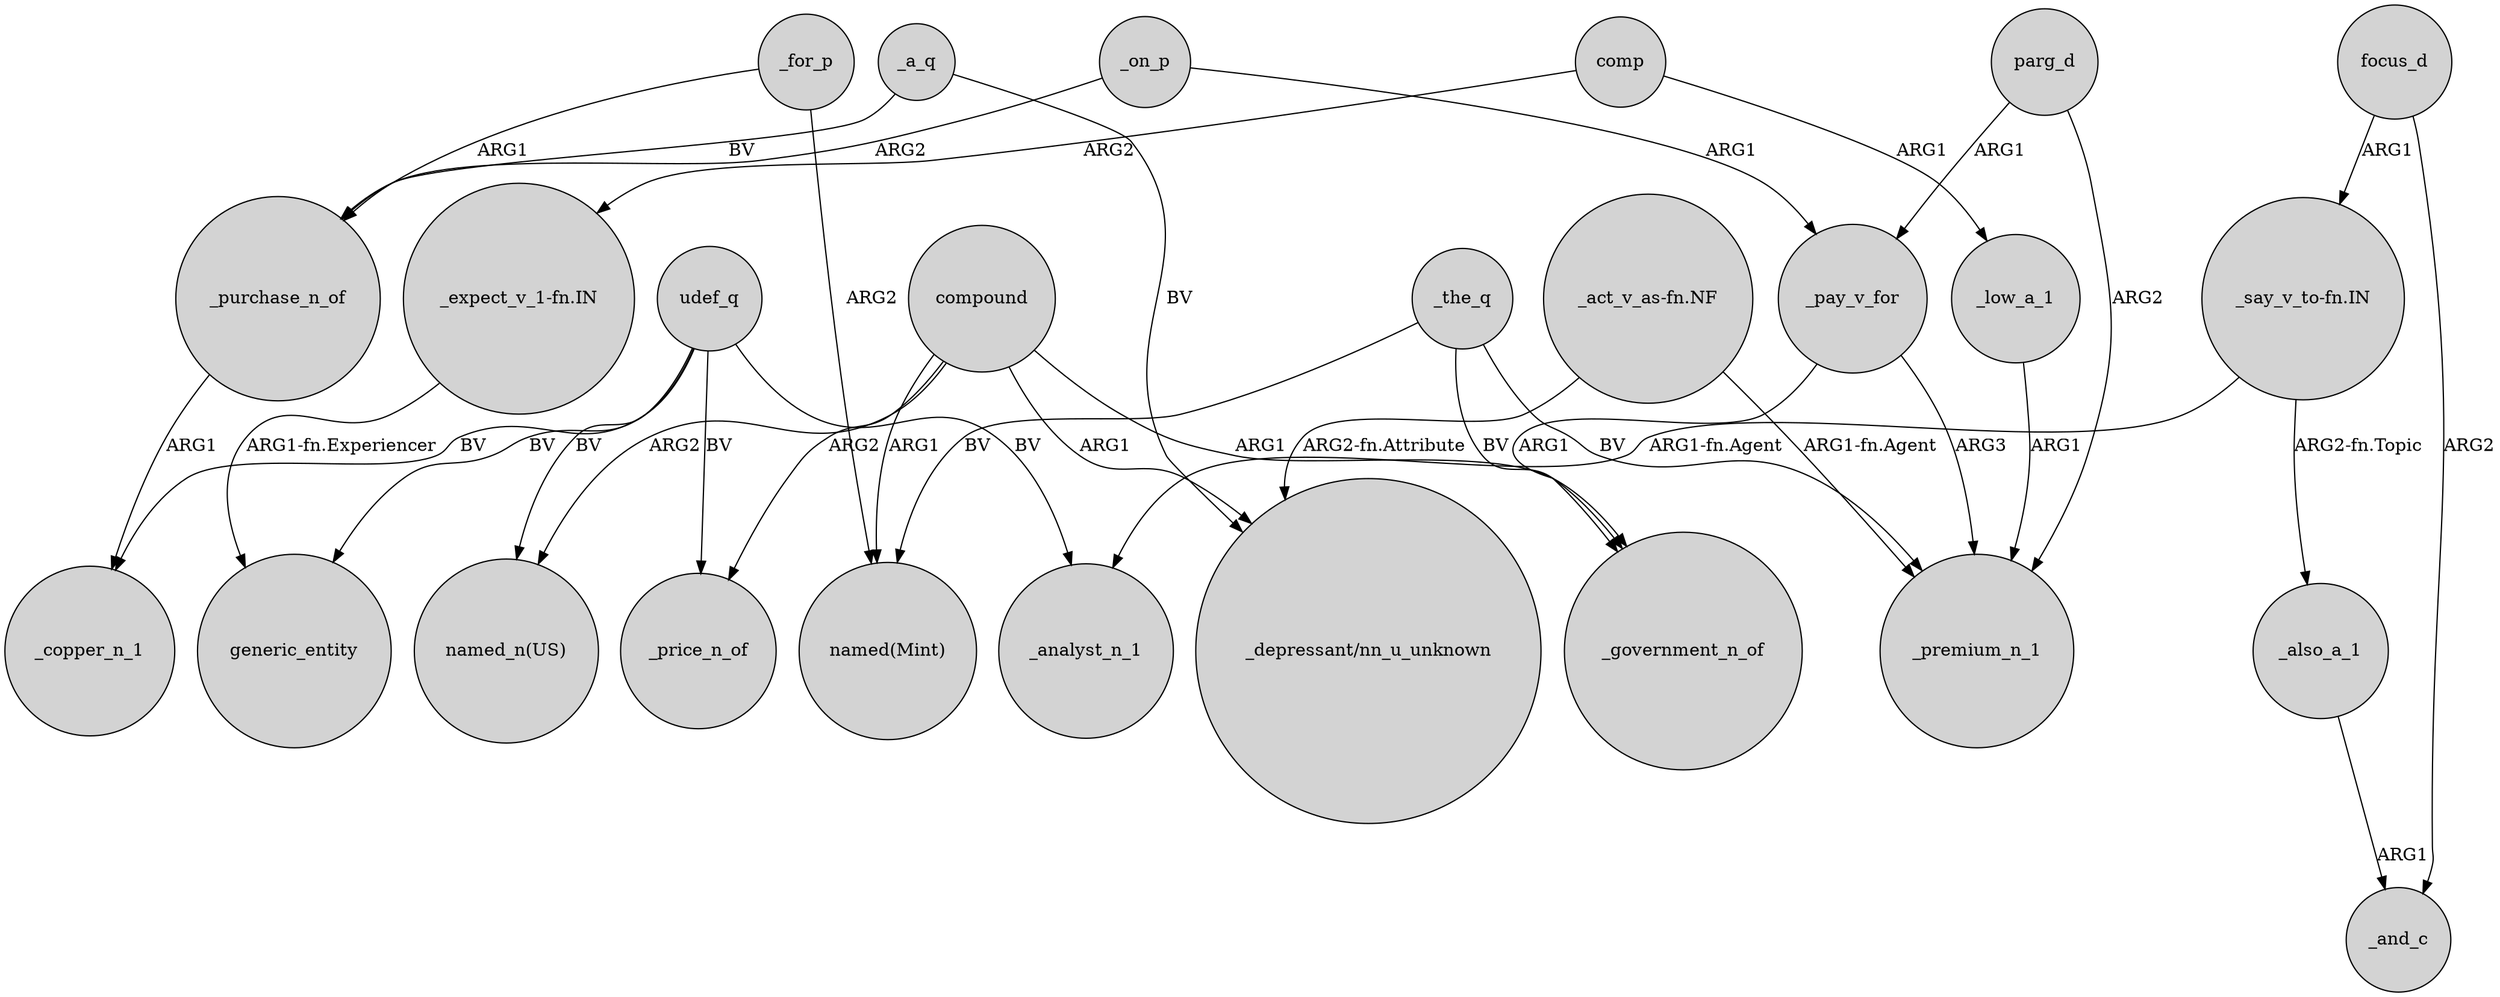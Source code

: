 digraph {
	node [shape=circle style=filled]
	udef_q -> _copper_n_1 [label=BV]
	compound -> _price_n_of [label=ARG2]
	udef_q -> "named_n(US)" [label=BV]
	compound -> "_depressant/nn_u_unknown" [label=ARG1]
	udef_q -> generic_entity [label=BV]
	udef_q -> _price_n_of [label=BV]
	comp -> "_expect_v_1-fn.IN" [label=ARG2]
	_for_p -> _purchase_n_of [label=ARG1]
	"_say_v_to-fn.IN" -> _also_a_1 [label="ARG2-fn.Topic"]
	compound -> _government_n_of [label=ARG1]
	_low_a_1 -> _premium_n_1 [label=ARG1]
	_on_p -> _purchase_n_of [label=ARG2]
	_purchase_n_of -> _copper_n_1 [label=ARG1]
	"_act_v_as-fn.NF" -> _premium_n_1 [label="ARG1-fn.Agent"]
	compound -> "named_n(US)" [label=ARG2]
	focus_d -> _and_c [label=ARG2]
	_a_q -> _purchase_n_of [label=BV]
	parg_d -> _premium_n_1 [label=ARG2]
	_for_p -> "named(Mint)" [label=ARG2]
	_the_q -> "named(Mint)" [label=BV]
	_pay_v_for -> _government_n_of [label=ARG1]
	"_say_v_to-fn.IN" -> _analyst_n_1 [label="ARG1-fn.Agent"]
	"_act_v_as-fn.NF" -> "_depressant/nn_u_unknown" [label="ARG2-fn.Attribute"]
	_the_q -> _government_n_of [label=BV]
	_also_a_1 -> _and_c [label=ARG1]
	"_expect_v_1-fn.IN" -> generic_entity [label="ARG1-fn.Experiencer"]
	compound -> "named(Mint)" [label=ARG1]
	_the_q -> _premium_n_1 [label=BV]
	_pay_v_for -> _premium_n_1 [label=ARG3]
	_a_q -> "_depressant/nn_u_unknown" [label=BV]
	_on_p -> _pay_v_for [label=ARG1]
	udef_q -> _analyst_n_1 [label=BV]
	parg_d -> _pay_v_for [label=ARG1]
	focus_d -> "_say_v_to-fn.IN" [label=ARG1]
	comp -> _low_a_1 [label=ARG1]
}
